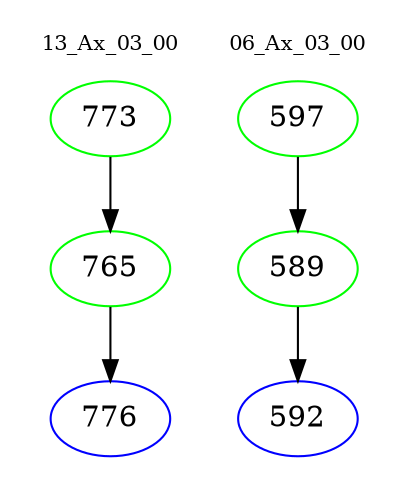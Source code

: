 digraph{
subgraph cluster_0 {
color = white
label = "13_Ax_03_00";
fontsize=10;
T0_773 [label="773", color="green"]
T0_773 -> T0_765 [color="black"]
T0_765 [label="765", color="green"]
T0_765 -> T0_776 [color="black"]
T0_776 [label="776", color="blue"]
}
subgraph cluster_1 {
color = white
label = "06_Ax_03_00";
fontsize=10;
T1_597 [label="597", color="green"]
T1_597 -> T1_589 [color="black"]
T1_589 [label="589", color="green"]
T1_589 -> T1_592 [color="black"]
T1_592 [label="592", color="blue"]
}
}
